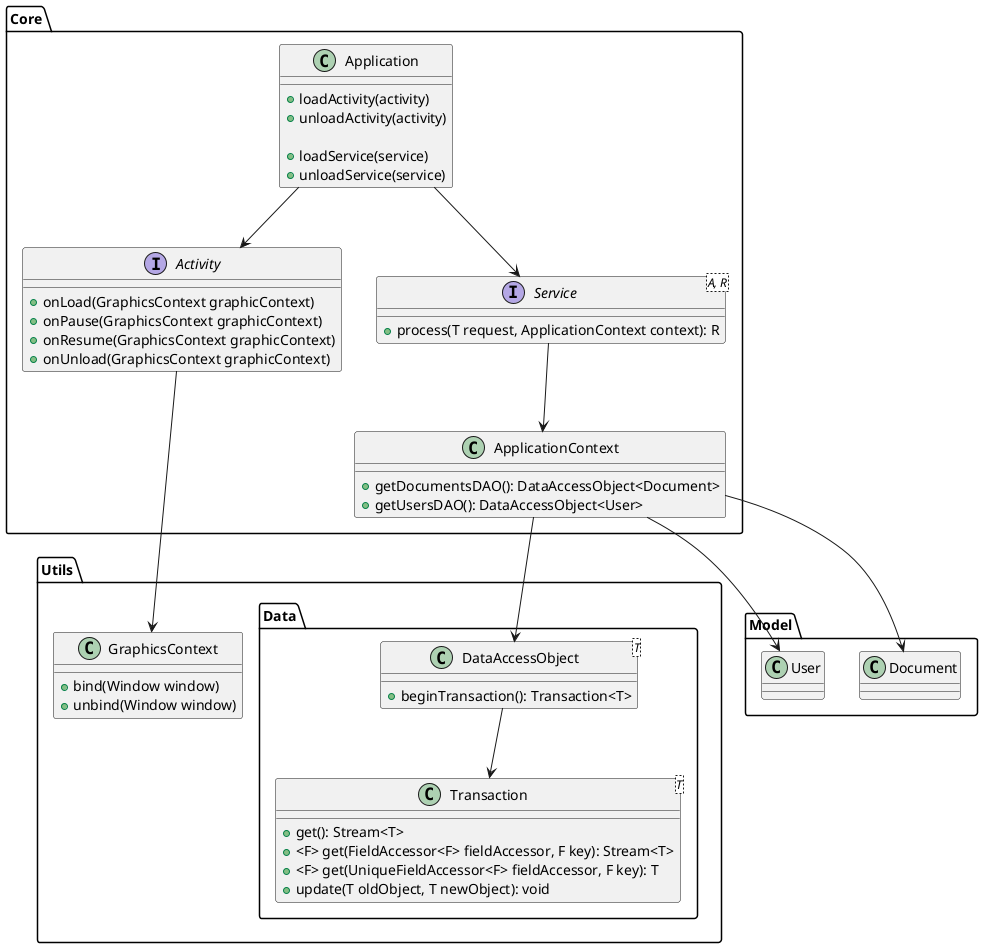 @startuml

package Core {

    class Application {
        +loadActivity(activity)
        +unloadActivity(activity)

        +loadService(service)
        +unloadService(service)
    }

    class ApplicationContext {
        +getDocumentsDAO(): DataAccessObject<Document>
        +getUsersDAO(): DataAccessObject<User>
    }

    interface Activity {
        +onLoad(GraphicsContext graphicContext)
        +onPause(GraphicsContext graphicContext)
        +onResume(GraphicsContext graphicContext)
        +onUnload(GraphicsContext graphicContext)
    }

    interface Service<A, R> {
        +process(T request, ApplicationContext context): R
    }

}

package Utils {

    package Data {

        class DataAccessObject<T> {
            +beginTransaction(): Transaction<T>
        }

        class Transaction<T> {
            +get(): Stream<T>
            +<F> get(FieldAccessor<F> fieldAccessor, F key): Stream<T>
            +<F> get(UniqueFieldAccessor<F> fieldAccessor, F key): T
            +update(T oldObject, T newObject): void
        }

    }

    class GraphicsContext {
        +bind(Window window)
        +unbind(Window window)
    }

}

package Model {

    class Document {

    }

    class User {

    }

}

Application --> Activity
Application --> Service
Activity --> GraphicsContext
Service --> ApplicationContext
ApplicationContext --> DataAccessObject
ApplicationContext --> User
ApplicationContext --> Document
DataAccessObject --> Transaction

@enduml